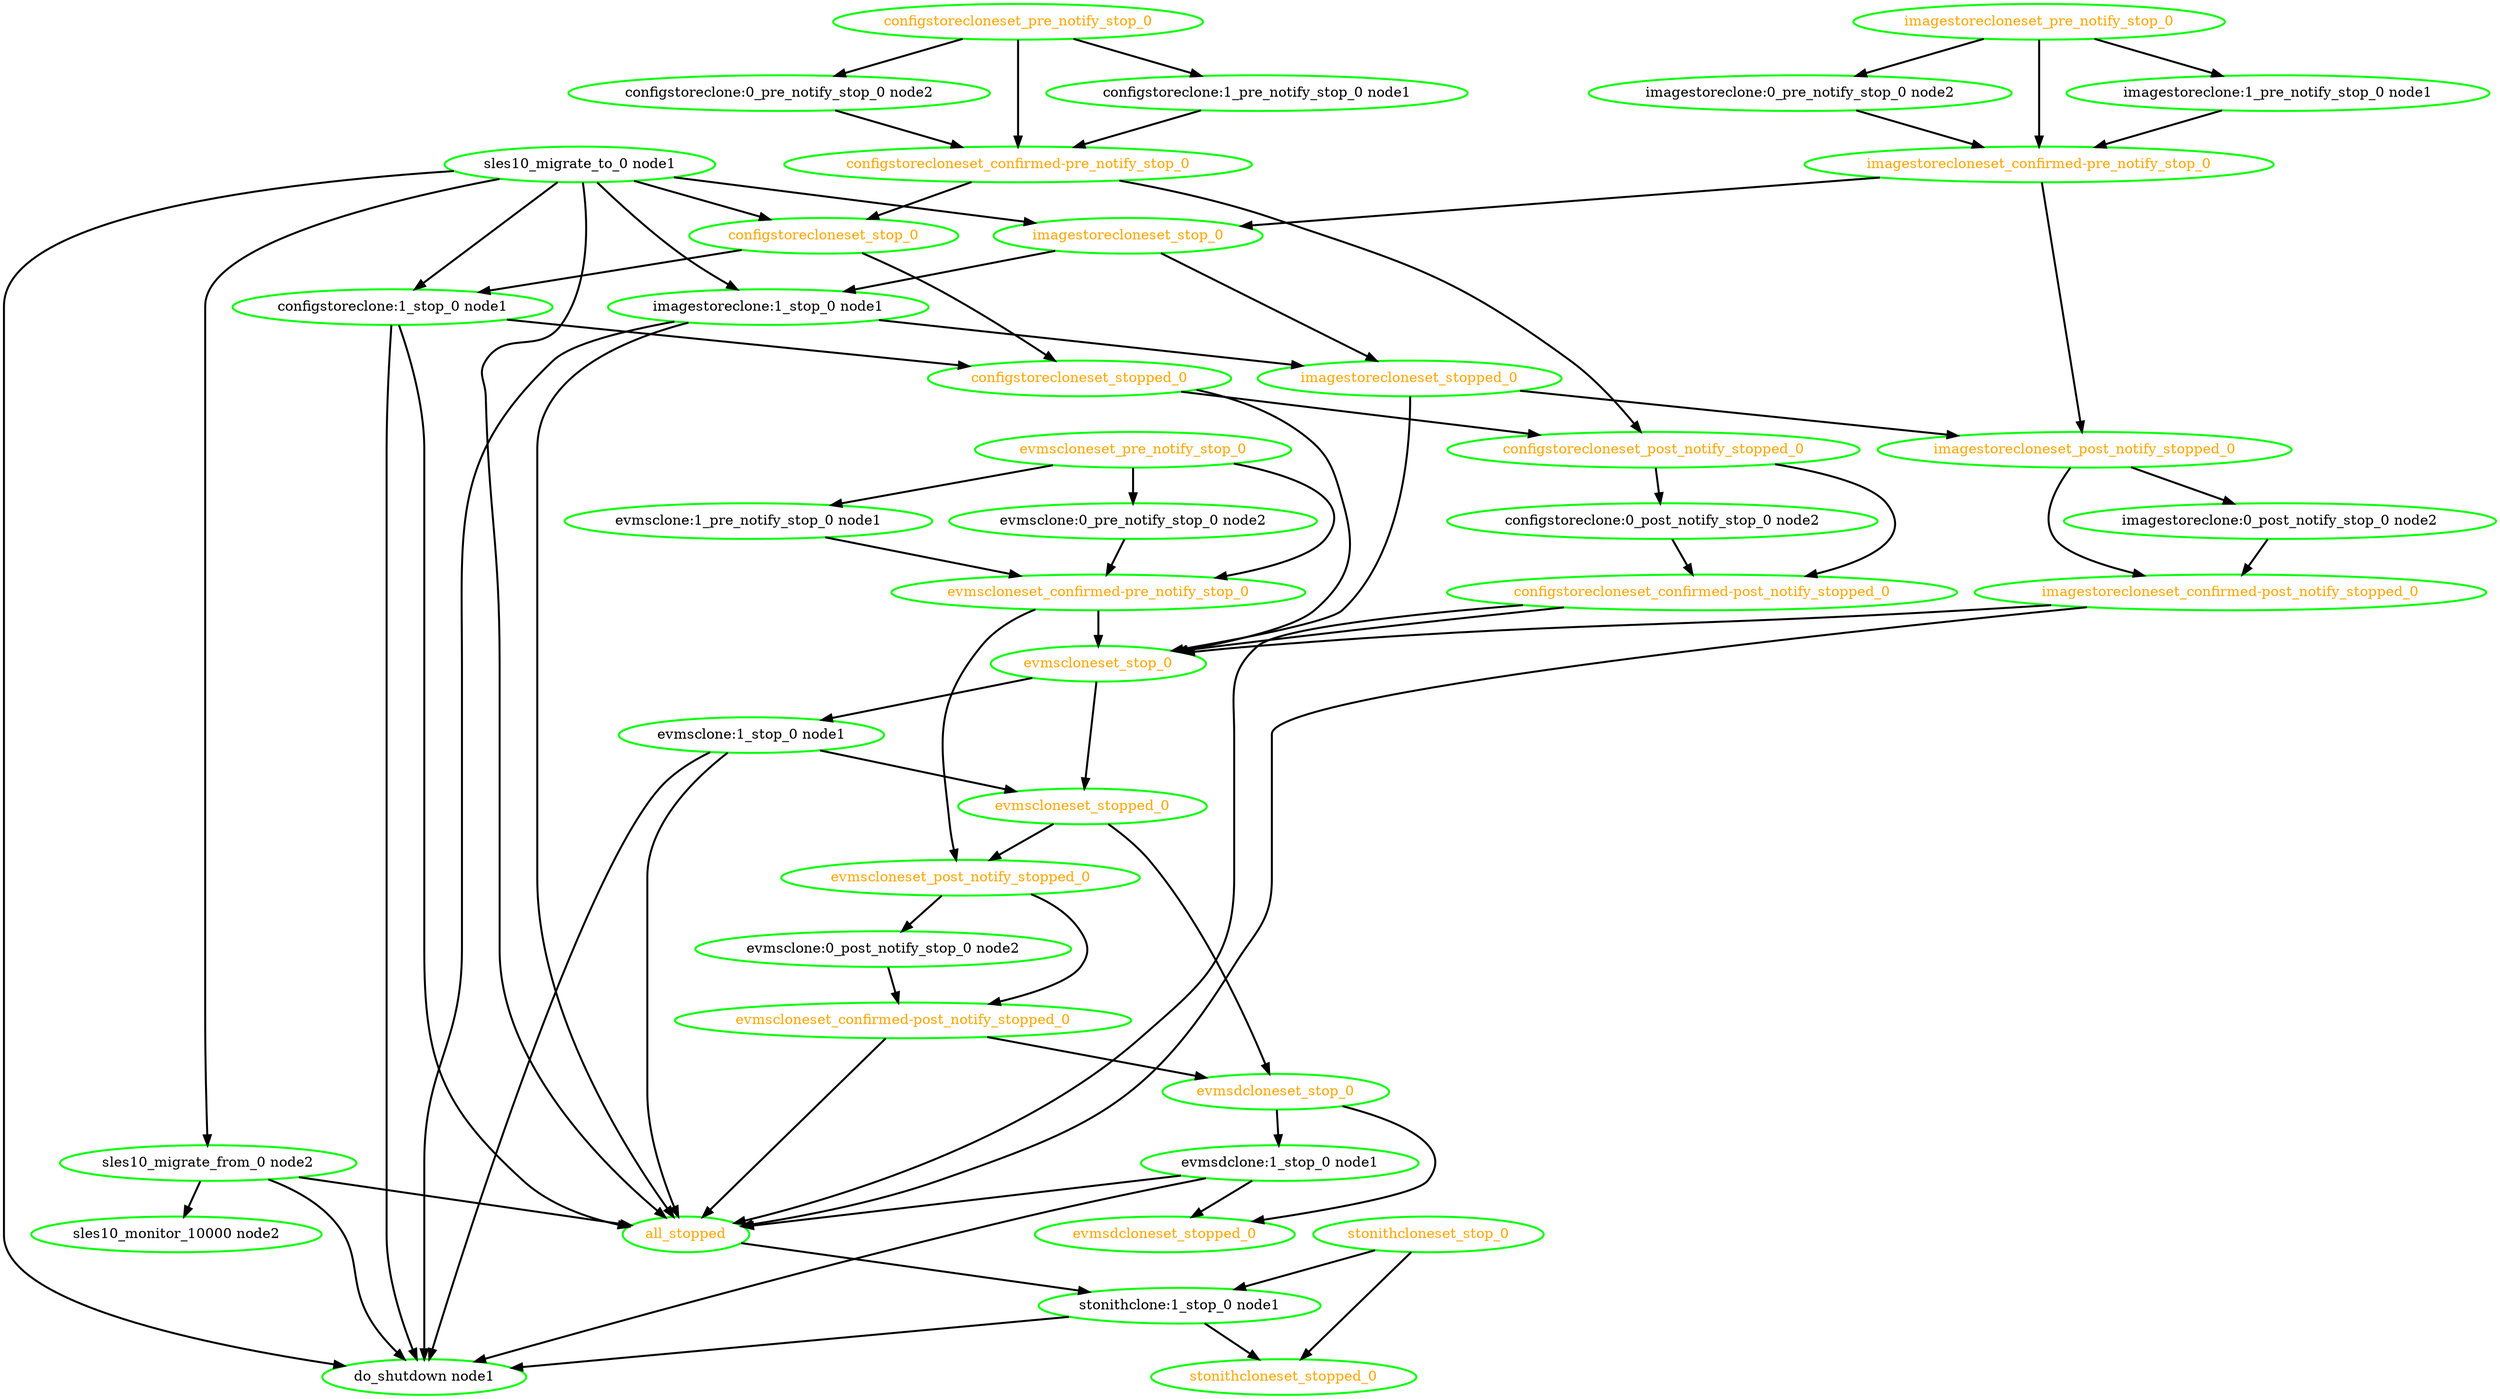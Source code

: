  digraph "g" {
"all_stopped" -> "stonithclone:1_stop_0 node1" [ style = bold]
"all_stopped" [ style=bold color="green" fontcolor="orange"  ]
"configstoreclone:0_post_notify_stop_0 node2" -> "configstorecloneset_confirmed-post_notify_stopped_0" [ style = bold]
"configstoreclone:0_post_notify_stop_0 node2" [ style=bold color="green" fontcolor="black"  ]
"configstoreclone:0_pre_notify_stop_0 node2" -> "configstorecloneset_confirmed-pre_notify_stop_0" [ style = bold]
"configstoreclone:0_pre_notify_stop_0 node2" [ style=bold color="green" fontcolor="black"  ]
"configstoreclone:1_pre_notify_stop_0 node1" -> "configstorecloneset_confirmed-pre_notify_stop_0" [ style = bold]
"configstoreclone:1_pre_notify_stop_0 node1" [ style=bold color="green" fontcolor="black"  ]
"configstoreclone:1_stop_0 node1" -> "all_stopped" [ style = bold]
"configstoreclone:1_stop_0 node1" -> "configstorecloneset_stopped_0" [ style = bold]
"configstoreclone:1_stop_0 node1" -> "do_shutdown node1" [ style = bold]
"configstoreclone:1_stop_0 node1" [ style=bold color="green" fontcolor="black"  ]
"configstorecloneset_confirmed-post_notify_stopped_0" -> "all_stopped" [ style = bold]
"configstorecloneset_confirmed-post_notify_stopped_0" -> "evmscloneset_stop_0" [ style = bold]
"configstorecloneset_confirmed-post_notify_stopped_0" [ style=bold color="green" fontcolor="orange"  ]
"configstorecloneset_confirmed-pre_notify_stop_0" -> "configstorecloneset_post_notify_stopped_0" [ style = bold]
"configstorecloneset_confirmed-pre_notify_stop_0" -> "configstorecloneset_stop_0" [ style = bold]
"configstorecloneset_confirmed-pre_notify_stop_0" [ style=bold color="green" fontcolor="orange"  ]
"configstorecloneset_post_notify_stopped_0" -> "configstoreclone:0_post_notify_stop_0 node2" [ style = bold]
"configstorecloneset_post_notify_stopped_0" -> "configstorecloneset_confirmed-post_notify_stopped_0" [ style = bold]
"configstorecloneset_post_notify_stopped_0" [ style=bold color="green" fontcolor="orange"  ]
"configstorecloneset_pre_notify_stop_0" -> "configstoreclone:0_pre_notify_stop_0 node2" [ style = bold]
"configstorecloneset_pre_notify_stop_0" -> "configstoreclone:1_pre_notify_stop_0 node1" [ style = bold]
"configstorecloneset_pre_notify_stop_0" -> "configstorecloneset_confirmed-pre_notify_stop_0" [ style = bold]
"configstorecloneset_pre_notify_stop_0" [ style=bold color="green" fontcolor="orange"  ]
"configstorecloneset_stop_0" -> "configstoreclone:1_stop_0 node1" [ style = bold]
"configstorecloneset_stop_0" -> "configstorecloneset_stopped_0" [ style = bold]
"configstorecloneset_stop_0" [ style=bold color="green" fontcolor="orange"  ]
"configstorecloneset_stopped_0" -> "configstorecloneset_post_notify_stopped_0" [ style = bold]
"configstorecloneset_stopped_0" -> "evmscloneset_stop_0" [ style = bold]
"configstorecloneset_stopped_0" [ style=bold color="green" fontcolor="orange"  ]
"do_shutdown node1" [ style=bold color="green" fontcolor="black"  ]
"evmsclone:0_post_notify_stop_0 node2" -> "evmscloneset_confirmed-post_notify_stopped_0" [ style = bold]
"evmsclone:0_post_notify_stop_0 node2" [ style=bold color="green" fontcolor="black"  ]
"evmsclone:0_pre_notify_stop_0 node2" -> "evmscloneset_confirmed-pre_notify_stop_0" [ style = bold]
"evmsclone:0_pre_notify_stop_0 node2" [ style=bold color="green" fontcolor="black"  ]
"evmsclone:1_pre_notify_stop_0 node1" -> "evmscloneset_confirmed-pre_notify_stop_0" [ style = bold]
"evmsclone:1_pre_notify_stop_0 node1" [ style=bold color="green" fontcolor="black"  ]
"evmsclone:1_stop_0 node1" -> "all_stopped" [ style = bold]
"evmsclone:1_stop_0 node1" -> "do_shutdown node1" [ style = bold]
"evmsclone:1_stop_0 node1" -> "evmscloneset_stopped_0" [ style = bold]
"evmsclone:1_stop_0 node1" [ style=bold color="green" fontcolor="black"  ]
"evmscloneset_confirmed-post_notify_stopped_0" -> "all_stopped" [ style = bold]
"evmscloneset_confirmed-post_notify_stopped_0" -> "evmsdcloneset_stop_0" [ style = bold]
"evmscloneset_confirmed-post_notify_stopped_0" [ style=bold color="green" fontcolor="orange"  ]
"evmscloneset_confirmed-pre_notify_stop_0" -> "evmscloneset_post_notify_stopped_0" [ style = bold]
"evmscloneset_confirmed-pre_notify_stop_0" -> "evmscloneset_stop_0" [ style = bold]
"evmscloneset_confirmed-pre_notify_stop_0" [ style=bold color="green" fontcolor="orange"  ]
"evmscloneset_post_notify_stopped_0" -> "evmsclone:0_post_notify_stop_0 node2" [ style = bold]
"evmscloneset_post_notify_stopped_0" -> "evmscloneset_confirmed-post_notify_stopped_0" [ style = bold]
"evmscloneset_post_notify_stopped_0" [ style=bold color="green" fontcolor="orange"  ]
"evmscloneset_pre_notify_stop_0" -> "evmsclone:0_pre_notify_stop_0 node2" [ style = bold]
"evmscloneset_pre_notify_stop_0" -> "evmsclone:1_pre_notify_stop_0 node1" [ style = bold]
"evmscloneset_pre_notify_stop_0" -> "evmscloneset_confirmed-pre_notify_stop_0" [ style = bold]
"evmscloneset_pre_notify_stop_0" [ style=bold color="green" fontcolor="orange"  ]
"evmscloneset_stop_0" -> "evmsclone:1_stop_0 node1" [ style = bold]
"evmscloneset_stop_0" -> "evmscloneset_stopped_0" [ style = bold]
"evmscloneset_stop_0" [ style=bold color="green" fontcolor="orange"  ]
"evmscloneset_stopped_0" -> "evmscloneset_post_notify_stopped_0" [ style = bold]
"evmscloneset_stopped_0" -> "evmsdcloneset_stop_0" [ style = bold]
"evmscloneset_stopped_0" [ style=bold color="green" fontcolor="orange"  ]
"evmsdclone:1_stop_0 node1" -> "all_stopped" [ style = bold]
"evmsdclone:1_stop_0 node1" -> "do_shutdown node1" [ style = bold]
"evmsdclone:1_stop_0 node1" -> "evmsdcloneset_stopped_0" [ style = bold]
"evmsdclone:1_stop_0 node1" [ style=bold color="green" fontcolor="black"  ]
"evmsdcloneset_stop_0" -> "evmsdclone:1_stop_0 node1" [ style = bold]
"evmsdcloneset_stop_0" -> "evmsdcloneset_stopped_0" [ style = bold]
"evmsdcloneset_stop_0" [ style=bold color="green" fontcolor="orange"  ]
"evmsdcloneset_stopped_0" [ style=bold color="green" fontcolor="orange"  ]
"imagestoreclone:0_post_notify_stop_0 node2" -> "imagestorecloneset_confirmed-post_notify_stopped_0" [ style = bold]
"imagestoreclone:0_post_notify_stop_0 node2" [ style=bold color="green" fontcolor="black"  ]
"imagestoreclone:0_pre_notify_stop_0 node2" -> "imagestorecloneset_confirmed-pre_notify_stop_0" [ style = bold]
"imagestoreclone:0_pre_notify_stop_0 node2" [ style=bold color="green" fontcolor="black"  ]
"imagestoreclone:1_pre_notify_stop_0 node1" -> "imagestorecloneset_confirmed-pre_notify_stop_0" [ style = bold]
"imagestoreclone:1_pre_notify_stop_0 node1" [ style=bold color="green" fontcolor="black"  ]
"imagestoreclone:1_stop_0 node1" -> "all_stopped" [ style = bold]
"imagestoreclone:1_stop_0 node1" -> "do_shutdown node1" [ style = bold]
"imagestoreclone:1_stop_0 node1" -> "imagestorecloneset_stopped_0" [ style = bold]
"imagestoreclone:1_stop_0 node1" [ style=bold color="green" fontcolor="black"  ]
"imagestorecloneset_confirmed-post_notify_stopped_0" -> "all_stopped" [ style = bold]
"imagestorecloneset_confirmed-post_notify_stopped_0" -> "evmscloneset_stop_0" [ style = bold]
"imagestorecloneset_confirmed-post_notify_stopped_0" [ style=bold color="green" fontcolor="orange"  ]
"imagestorecloneset_confirmed-pre_notify_stop_0" -> "imagestorecloneset_post_notify_stopped_0" [ style = bold]
"imagestorecloneset_confirmed-pre_notify_stop_0" -> "imagestorecloneset_stop_0" [ style = bold]
"imagestorecloneset_confirmed-pre_notify_stop_0" [ style=bold color="green" fontcolor="orange"  ]
"imagestorecloneset_post_notify_stopped_0" -> "imagestoreclone:0_post_notify_stop_0 node2" [ style = bold]
"imagestorecloneset_post_notify_stopped_0" -> "imagestorecloneset_confirmed-post_notify_stopped_0" [ style = bold]
"imagestorecloneset_post_notify_stopped_0" [ style=bold color="green" fontcolor="orange"  ]
"imagestorecloneset_pre_notify_stop_0" -> "imagestoreclone:0_pre_notify_stop_0 node2" [ style = bold]
"imagestorecloneset_pre_notify_stop_0" -> "imagestoreclone:1_pre_notify_stop_0 node1" [ style = bold]
"imagestorecloneset_pre_notify_stop_0" -> "imagestorecloneset_confirmed-pre_notify_stop_0" [ style = bold]
"imagestorecloneset_pre_notify_stop_0" [ style=bold color="green" fontcolor="orange"  ]
"imagestorecloneset_stop_0" -> "imagestoreclone:1_stop_0 node1" [ style = bold]
"imagestorecloneset_stop_0" -> "imagestorecloneset_stopped_0" [ style = bold]
"imagestorecloneset_stop_0" [ style=bold color="green" fontcolor="orange"  ]
"imagestorecloneset_stopped_0" -> "evmscloneset_stop_0" [ style = bold]
"imagestorecloneset_stopped_0" -> "imagestorecloneset_post_notify_stopped_0" [ style = bold]
"imagestorecloneset_stopped_0" [ style=bold color="green" fontcolor="orange"  ]
"sles10_migrate_from_0 node2" -> "all_stopped" [ style = bold]
"sles10_migrate_from_0 node2" -> "do_shutdown node1" [ style = bold]
"sles10_migrate_from_0 node2" -> "sles10_monitor_10000 node2" [ style = bold]
"sles10_migrate_from_0 node2" [ style=bold color="green" fontcolor="black"  ]
"sles10_migrate_to_0 node1" -> "all_stopped" [ style = bold]
"sles10_migrate_to_0 node1" -> "configstoreclone:1_stop_0 node1" [ style = bold]
"sles10_migrate_to_0 node1" -> "configstorecloneset_stop_0" [ style = bold]
"sles10_migrate_to_0 node1" -> "do_shutdown node1" [ style = bold]
"sles10_migrate_to_0 node1" -> "imagestoreclone:1_stop_0 node1" [ style = bold]
"sles10_migrate_to_0 node1" -> "imagestorecloneset_stop_0" [ style = bold]
"sles10_migrate_to_0 node1" -> "sles10_migrate_from_0 node2" [ style = bold]
"sles10_migrate_to_0 node1" [ style=bold color="green" fontcolor="black"  ]
"sles10_monitor_10000 node2" [ style=bold color="green" fontcolor="black"  ]
"stonithclone:1_stop_0 node1" -> "do_shutdown node1" [ style = bold]
"stonithclone:1_stop_0 node1" -> "stonithcloneset_stopped_0" [ style = bold]
"stonithclone:1_stop_0 node1" [ style=bold color="green" fontcolor="black"  ]
"stonithcloneset_stop_0" -> "stonithclone:1_stop_0 node1" [ style = bold]
"stonithcloneset_stop_0" -> "stonithcloneset_stopped_0" [ style = bold]
"stonithcloneset_stop_0" [ style=bold color="green" fontcolor="orange"  ]
"stonithcloneset_stopped_0" [ style=bold color="green" fontcolor="orange"  ]
}
